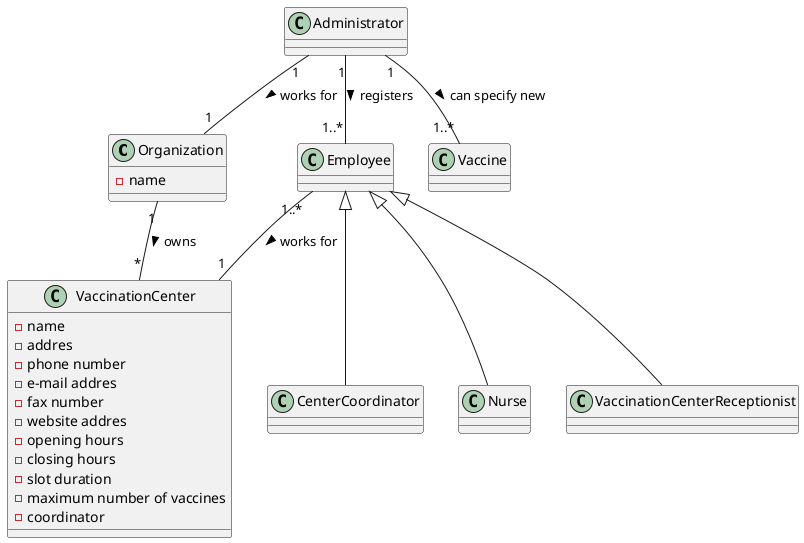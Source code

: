 @startuml

'class enumeration
class Organization
class VaccinationCenter
class CenterCoordinator extends Employee
class Employee
class Nurse extends Employee
class VaccinationCenterReceptionist extends Employee
class Administrator

'class componets
class VaccinationCenter {
-name
-addres
-phone number
-e-mail addres
-fax number
-website addres
-opening hours
-closing hours
-slot duration
-maximum number of vaccines
-coordinator
}

class Organization {
-name
}

'class relation
Organization "1" -- "*" VaccinationCenter : owns >
Administrator "1" -- "1..*" Employee : registers >
Administrator "1" -- "1" Organization : works for >
Administrator "1" -- "1..*" Vaccine : can specify new >
Employee "1..*" -- "1" VaccinationCenter : works for >
@enduml